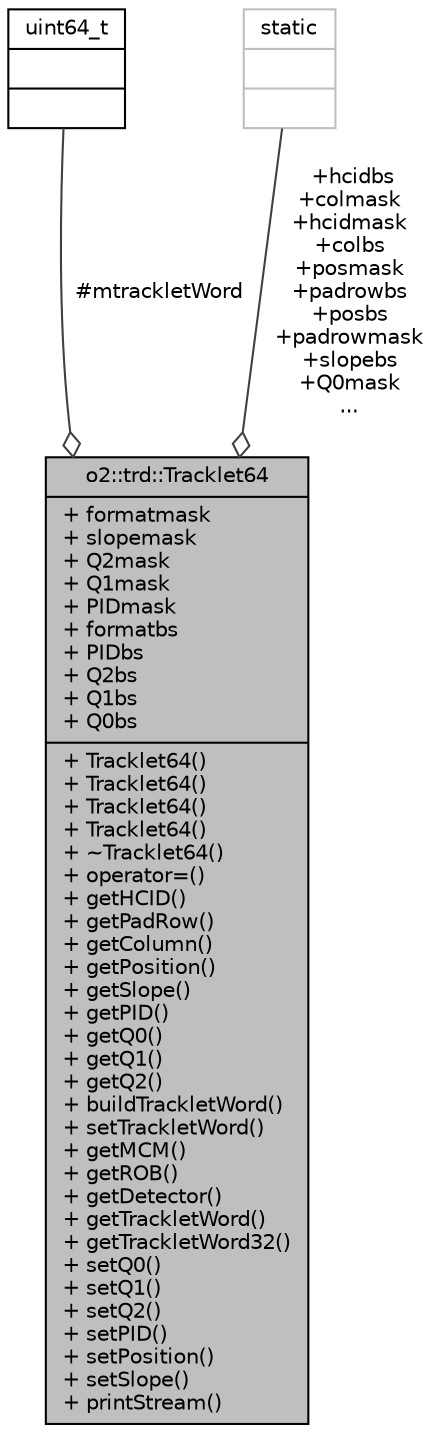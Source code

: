digraph "o2::trd::Tracklet64"
{
 // INTERACTIVE_SVG=YES
  bgcolor="transparent";
  edge [fontname="Helvetica",fontsize="10",labelfontname="Helvetica",labelfontsize="10"];
  node [fontname="Helvetica",fontsize="10",shape=record];
  Node1 [label="{o2::trd::Tracklet64\n|+ formatmask\l+ slopemask\l+ Q2mask\l+ Q1mask\l+ PIDmask\l+ formatbs\l+ PIDbs\l+ Q2bs\l+ Q1bs\l+ Q0bs\l|+ Tracklet64()\l+ Tracklet64()\l+ Tracklet64()\l+ Tracklet64()\l+ ~Tracklet64()\l+ operator=()\l+ getHCID()\l+ getPadRow()\l+ getColumn()\l+ getPosition()\l+ getSlope()\l+ getPID()\l+ getQ0()\l+ getQ1()\l+ getQ2()\l+ buildTrackletWord()\l+ setTrackletWord()\l+ getMCM()\l+ getROB()\l+ getDetector()\l+ getTrackletWord()\l+ getTrackletWord32()\l+ setQ0()\l+ setQ1()\l+ setQ2()\l+ setPID()\l+ setPosition()\l+ setSlope()\l+ printStream()\l}",height=0.2,width=0.4,color="black", fillcolor="grey75", style="filled", fontcolor="black"];
  Node2 -> Node1 [color="grey25",fontsize="10",style="solid",label=" #mtrackletWord" ,arrowhead="odiamond",fontname="Helvetica"];
  Node2 [label="{uint64_t\n||}",height=0.2,width=0.4,color="black",URL="$d6/d30/classuint64__t.html"];
  Node3 -> Node1 [color="grey25",fontsize="10",style="solid",label=" +hcidbs\n+colmask\n+hcidmask\n+colbs\n+posmask\n+padrowbs\n+posbs\n+padrowmask\n+slopebs\n+Q0mask\n..." ,arrowhead="odiamond",fontname="Helvetica"];
  Node3 [label="{static\n||}",height=0.2,width=0.4,color="grey75"];
}
